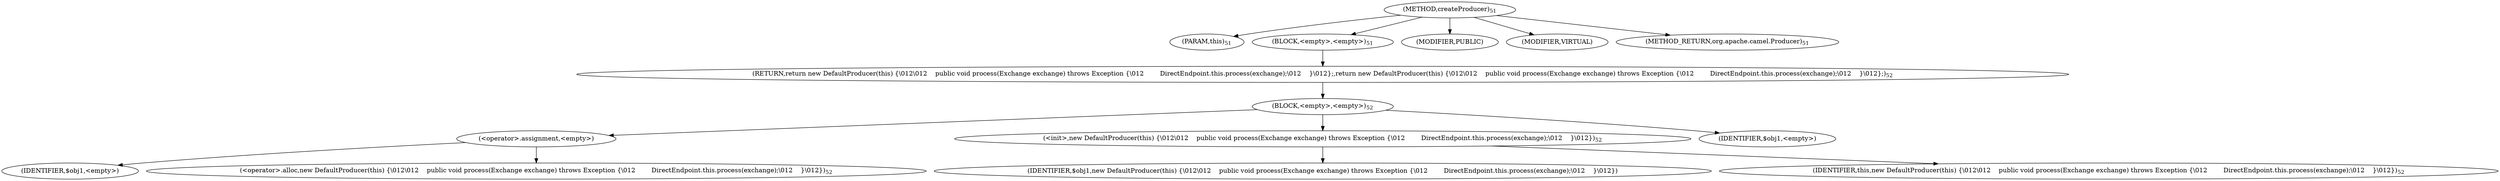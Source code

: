 digraph "createProducer" {  
"54" [label = <(METHOD,createProducer)<SUB>51</SUB>> ]
"6" [label = <(PARAM,this)<SUB>51</SUB>> ]
"55" [label = <(BLOCK,&lt;empty&gt;,&lt;empty&gt;)<SUB>51</SUB>> ]
"56" [label = <(RETURN,return new DefaultProducer(this) {\012\012    public void process(Exchange exchange) throws Exception {\012        DirectEndpoint.this.process(exchange);\012    }\012};,return new DefaultProducer(this) {\012\012    public void process(Exchange exchange) throws Exception {\012        DirectEndpoint.this.process(exchange);\012    }\012};)<SUB>52</SUB>> ]
"57" [label = <(BLOCK,&lt;empty&gt;,&lt;empty&gt;)<SUB>52</SUB>> ]
"58" [label = <(&lt;operator&gt;.assignment,&lt;empty&gt;)> ]
"59" [label = <(IDENTIFIER,$obj1,&lt;empty&gt;)> ]
"60" [label = <(&lt;operator&gt;.alloc,new DefaultProducer(this) {\012\012    public void process(Exchange exchange) throws Exception {\012        DirectEndpoint.this.process(exchange);\012    }\012})<SUB>52</SUB>> ]
"61" [label = <(&lt;init&gt;,new DefaultProducer(this) {\012\012    public void process(Exchange exchange) throws Exception {\012        DirectEndpoint.this.process(exchange);\012    }\012})<SUB>52</SUB>> ]
"62" [label = <(IDENTIFIER,$obj1,new DefaultProducer(this) {\012\012    public void process(Exchange exchange) throws Exception {\012        DirectEndpoint.this.process(exchange);\012    }\012})> ]
"5" [label = <(IDENTIFIER,this,new DefaultProducer(this) {\012\012    public void process(Exchange exchange) throws Exception {\012        DirectEndpoint.this.process(exchange);\012    }\012})<SUB>52</SUB>> ]
"63" [label = <(IDENTIFIER,$obj1,&lt;empty&gt;)> ]
"64" [label = <(MODIFIER,PUBLIC)> ]
"65" [label = <(MODIFIER,VIRTUAL)> ]
"66" [label = <(METHOD_RETURN,org.apache.camel.Producer)<SUB>51</SUB>> ]
  "54" -> "6" 
  "54" -> "55" 
  "54" -> "64" 
  "54" -> "65" 
  "54" -> "66" 
  "55" -> "56" 
  "56" -> "57" 
  "57" -> "58" 
  "57" -> "61" 
  "57" -> "63" 
  "58" -> "59" 
  "58" -> "60" 
  "61" -> "62" 
  "61" -> "5" 
}
